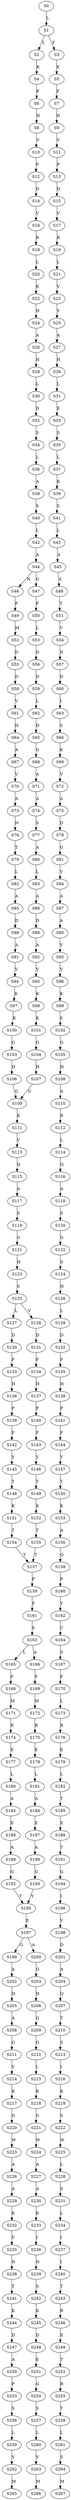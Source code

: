 strict digraph  {
	S0 -> S1 [ label = L ];
	S1 -> S2 [ label = L ];
	S1 -> S3 [ label = F ];
	S2 -> S4 [ label = K ];
	S3 -> S5 [ label = K ];
	S4 -> S6 [ label = F ];
	S5 -> S7 [ label = F ];
	S6 -> S8 [ label = N ];
	S7 -> S9 [ label = N ];
	S8 -> S10 [ label = V ];
	S9 -> S11 [ label = V ];
	S10 -> S12 [ label = P ];
	S11 -> S13 [ label = P ];
	S12 -> S14 [ label = D ];
	S13 -> S15 [ label = D ];
	S14 -> S16 [ label = V ];
	S15 -> S17 [ label = V ];
	S16 -> S18 [ label = R ];
	S17 -> S19 [ label = R ];
	S18 -> S20 [ label = L ];
	S19 -> S21 [ label = L ];
	S20 -> S22 [ label = K ];
	S21 -> S23 [ label = V ];
	S22 -> S24 [ label = H ];
	S23 -> S25 [ label = Y ];
	S24 -> S26 [ label = A ];
	S25 -> S27 [ label = A ];
	S26 -> S28 [ label = H ];
	S27 -> S29 [ label = H ];
	S28 -> S30 [ label = L ];
	S29 -> S31 [ label = L ];
	S30 -> S32 [ label = D ];
	S31 -> S33 [ label = E ];
	S32 -> S34 [ label = S ];
	S33 -> S35 [ label = S ];
	S34 -> S36 [ label = L ];
	S35 -> S37 [ label = L ];
	S36 -> S38 [ label = A ];
	S37 -> S39 [ label = K ];
	S38 -> S40 [ label = S ];
	S39 -> S41 [ label = S ];
	S40 -> S42 [ label = L ];
	S41 -> S43 [ label = L ];
	S42 -> S44 [ label = A ];
	S43 -> S45 [ label = A ];
	S44 -> S46 [ label = N ];
	S44 -> S47 [ label = G ];
	S45 -> S48 [ label = S ];
	S46 -> S49 [ label = P ];
	S47 -> S50 [ label = P ];
	S48 -> S51 [ label = T ];
	S49 -> S52 [ label = M ];
	S50 -> S53 [ label = L ];
	S51 -> S54 [ label = V ];
	S52 -> S55 [ label = D ];
	S53 -> S56 [ label = D ];
	S54 -> S57 [ label = N ];
	S55 -> S58 [ label = D ];
	S56 -> S59 [ label = D ];
	S57 -> S60 [ label = D ];
	S58 -> S61 [ label = V ];
	S59 -> S62 [ label = L ];
	S60 -> S63 [ label = I ];
	S61 -> S64 [ label = H ];
	S62 -> S65 [ label = H ];
	S63 -> S66 [ label = S ];
	S64 -> S67 [ label = A ];
	S65 -> S68 [ label = G ];
	S66 -> S69 [ label = K ];
	S67 -> S70 [ label = V ];
	S68 -> S71 [ label = A ];
	S69 -> S72 [ label = V ];
	S70 -> S73 [ label = A ];
	S71 -> S74 [ label = A ];
	S72 -> S75 [ label = A ];
	S73 -> S76 [ label = N ];
	S74 -> S77 [ label = S ];
	S75 -> S78 [ label = D ];
	S76 -> S79 [ label = T ];
	S77 -> S80 [ label = A ];
	S78 -> S81 [ label = G ];
	S79 -> S82 [ label = L ];
	S80 -> S83 [ label = L ];
	S81 -> S84 [ label = V ];
	S82 -> S85 [ label = A ];
	S83 -> S86 [ label = A ];
	S84 -> S87 [ label = A ];
	S85 -> S88 [ label = D ];
	S86 -> S89 [ label = D ];
	S87 -> S90 [ label = A ];
	S88 -> S91 [ label = A ];
	S89 -> S92 [ label = A ];
	S90 -> S93 [ label = V ];
	S91 -> S94 [ label = V ];
	S92 -> S95 [ label = V ];
	S93 -> S96 [ label = V ];
	S94 -> S97 [ label = K ];
	S95 -> S98 [ label = K ];
	S96 -> S99 [ label = K ];
	S97 -> S100 [ label = K ];
	S98 -> S101 [ label = K ];
	S99 -> S102 [ label = S ];
	S100 -> S103 [ label = G ];
	S101 -> S104 [ label = G ];
	S102 -> S105 [ label = G ];
	S103 -> S106 [ label = H ];
	S104 -> S107 [ label = H ];
	S105 -> S108 [ label = H ];
	S106 -> S109 [ label = G ];
	S107 -> S109 [ label = G ];
	S108 -> S110 [ label = A ];
	S109 -> S111 [ label = K ];
	S110 -> S112 [ label = R ];
	S111 -> S113 [ label = V ];
	S112 -> S114 [ label = L ];
	S113 -> S115 [ label = Q ];
	S114 -> S116 [ label = Q ];
	S115 -> S117 [ label = A ];
	S116 -> S118 [ label = A ];
	S117 -> S119 [ label = S ];
	S118 -> S120 [ label = S ];
	S119 -> S121 [ label = G ];
	S120 -> S122 [ label = G ];
	S121 -> S123 [ label = H ];
	S122 -> S124 [ label = S ];
	S123 -> S125 [ label = S ];
	S124 -> S126 [ label = H ];
	S125 -> S127 [ label = L ];
	S125 -> S128 [ label = V ];
	S126 -> S129 [ label = L ];
	S127 -> S130 [ label = D ];
	S128 -> S131 [ label = D ];
	S129 -> S132 [ label = D ];
	S130 -> S133 [ label = F ];
	S131 -> S134 [ label = F ];
	S132 -> S135 [ label = F ];
	S133 -> S136 [ label = H ];
	S134 -> S137 [ label = H ];
	S135 -> S138 [ label = H ];
	S136 -> S139 [ label = P ];
	S137 -> S140 [ label = P ];
	S138 -> S141 [ label = P ];
	S139 -> S142 [ label = F ];
	S140 -> S143 [ label = F ];
	S141 -> S144 [ label = F ];
	S142 -> S145 [ label = Y ];
	S143 -> S146 [ label = Y ];
	S144 -> S147 [ label = Y ];
	S145 -> S148 [ label = T ];
	S146 -> S149 [ label = T ];
	S147 -> S150 [ label = T ];
	S148 -> S151 [ label = K ];
	S149 -> S152 [ label = K ];
	S150 -> S153 [ label = K ];
	S151 -> S154 [ label = T ];
	S152 -> S155 [ label = T ];
	S153 -> S156 [ label = A ];
	S154 -> S157 [ label = T ];
	S155 -> S157 [ label = T ];
	S156 -> S158 [ label = Q ];
	S157 -> S159 [ label = P ];
	S158 -> S160 [ label = P ];
	S159 -> S161 [ label = F ];
	S160 -> S162 [ label = Y ];
	S161 -> S163 [ label = S ];
	S162 -> S164 [ label = C ];
	S163 -> S165 [ label = L ];
	S163 -> S166 [ label = A ];
	S164 -> S167 [ label = S ];
	S165 -> S168 [ label = F ];
	S166 -> S169 [ label = F ];
	S167 -> S170 [ label = F ];
	S168 -> S171 [ label = M ];
	S169 -> S172 [ label = M ];
	S170 -> S173 [ label = L ];
	S171 -> S174 [ label = R ];
	S172 -> S175 [ label = R ];
	S173 -> S176 [ label = R ];
	S174 -> S177 [ label = E ];
	S175 -> S178 [ label = E ];
	S176 -> S179 [ label = E ];
	S177 -> S180 [ label = L ];
	S178 -> S181 [ label = L ];
	S179 -> S182 [ label = L ];
	S180 -> S183 [ label = A ];
	S181 -> S184 [ label = A ];
	S182 -> S185 [ label = T ];
	S183 -> S186 [ label = E ];
	S184 -> S187 [ label = E ];
	S185 -> S188 [ label = E ];
	S186 -> S189 [ label = A ];
	S187 -> S190 [ label = A ];
	S188 -> S191 [ label = T ];
	S189 -> S192 [ label = G ];
	S190 -> S193 [ label = G ];
	S191 -> S194 [ label = G ];
	S192 -> S195 [ label = Y ];
	S193 -> S195 [ label = Y ];
	S194 -> S196 [ label = I ];
	S195 -> S197 [ label = E ];
	S196 -> S198 [ label = V ];
	S197 -> S199 [ label = G ];
	S197 -> S200 [ label = A ];
	S198 -> S201 [ label = D ];
	S199 -> S202 [ label = A ];
	S200 -> S203 [ label = G ];
	S201 -> S204 [ label = A ];
	S202 -> S205 [ label = H ];
	S203 -> S206 [ label = H ];
	S204 -> S207 [ label = Q ];
	S205 -> S208 [ label = A ];
	S206 -> S209 [ label = G ];
	S207 -> S210 [ label = T ];
	S208 -> S211 [ label = G ];
	S209 -> S212 [ label = G ];
	S210 -> S213 [ label = S ];
	S211 -> S214 [ label = V ];
	S212 -> S215 [ label = I ];
	S213 -> S216 [ label = I ];
	S214 -> S217 [ label = K ];
	S215 -> S218 [ label = K ];
	S216 -> S219 [ label = K ];
	S217 -> S220 [ label = G ];
	S218 -> S221 [ label = G ];
	S219 -> S222 [ label = S ];
	S220 -> S223 [ label = W ];
	S221 -> S224 [ label = W ];
	S222 -> S225 [ label = W ];
	S223 -> S226 [ label = A ];
	S224 -> S227 [ label = A ];
	S225 -> S228 [ label = L ];
	S226 -> S229 [ label = A ];
	S227 -> S230 [ label = A ];
	S228 -> S231 [ label = S ];
	S229 -> S232 [ label = K ];
	S230 -> S233 [ label = K ];
	S231 -> S234 [ label = L ];
	S232 -> S235 [ label = V ];
	S233 -> S236 [ label = I ];
	S234 -> S237 [ label = I ];
	S235 -> S238 [ label = N ];
	S236 -> S239 [ label = N ];
	S237 -> S240 [ label = I ];
	S238 -> S241 [ label = T ];
	S239 -> S242 [ label = S ];
	S240 -> S243 [ label = T ];
	S241 -> S244 [ label = K ];
	S242 -> S245 [ label = K ];
	S243 -> S246 [ label = R ];
	S244 -> S247 [ label = D ];
	S245 -> S248 [ label = D ];
	S246 -> S249 [ label = E ];
	S247 -> S250 [ label = A ];
	S248 -> S251 [ label = E ];
	S249 -> S252 [ label = T ];
	S250 -> S253 [ label = P ];
	S251 -> S254 [ label = G ];
	S252 -> S255 [ label = R ];
	S253 -> S256 [ label = S ];
	S254 -> S257 [ label = S ];
	S255 -> S258 [ label = T ];
	S256 -> S259 [ label = L ];
	S257 -> S260 [ label = L ];
	S258 -> S261 [ label = L ];
	S259 -> S262 [ label = V ];
	S260 -> S263 [ label = V ];
	S261 -> S264 [ label = S ];
	S262 -> S265 [ label = M ];
	S263 -> S266 [ label = M ];
	S264 -> S267 [ label = M ];
}
